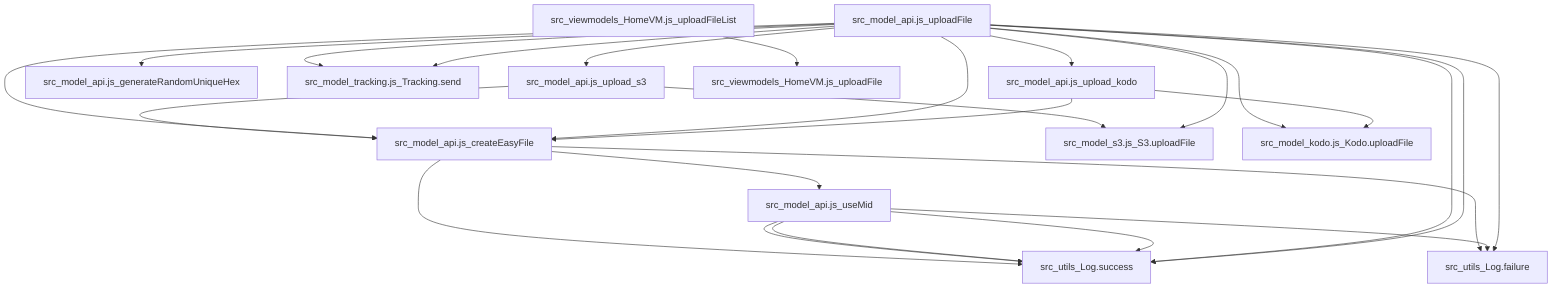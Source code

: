 graph TD
  src_model_api.js_createEasyFile --> src_model_api.js_useMid
  src_model_api.js_createEasyFile --> src_utils_Log.success
  src_model_api.js_createEasyFile --> src_utils_Log.failure
  src_model_api.js_useMid --> src_utils_Log.success
  src_model_api.js_useMid --> src_utils_Log.success
  src_model_api.js_useMid --> src_utils_Log.success
  src_model_api.js_useMid --> src_utils_Log.failure
  src_model_api.js_upload_s3 --> src_model_s3.js_S3.uploadFile
  src_model_api.js_upload_s3 --> src_model_api.js_createEasyFile
  src_model_api.js_uploadFile --> src_model_api.js_generateRandomUniqueHex
  src_model_api.js_uploadFile --> src_utils_Log.success
  src_model_api.js_uploadFile --> src_model_tracking.js_Tracking.send
  src_model_api.js_uploadFile --> src_model_s3.js_S3.uploadFile
  src_model_api.js_uploadFile --> src_model_api.js_createEasyFile
  src_model_api.js_uploadFile --> src_model_kodo.js_Kodo.uploadFile
  src_model_api.js_uploadFile --> src_model_api.js_createEasyFile
  src_model_api.js_uploadFile --> src_model_api.js_upload_s3
  src_model_api.js_uploadFile --> src_model_api.js_upload_kodo
  src_model_api.js_uploadFile --> src_model_tracking.js_Tracking.send
  src_model_api.js_uploadFile --> src_utils_Log.success
  src_model_api.js_uploadFile --> src_utils_Log.failure
  src_model_api.js_upload_kodo --> src_model_kodo.js_Kodo.uploadFile
  src_model_api.js_upload_kodo --> src_model_api.js_createEasyFile
  src_viewmodels_HomeVM.js_uploadFileList --> src_viewmodels_HomeVM.js_uploadFile